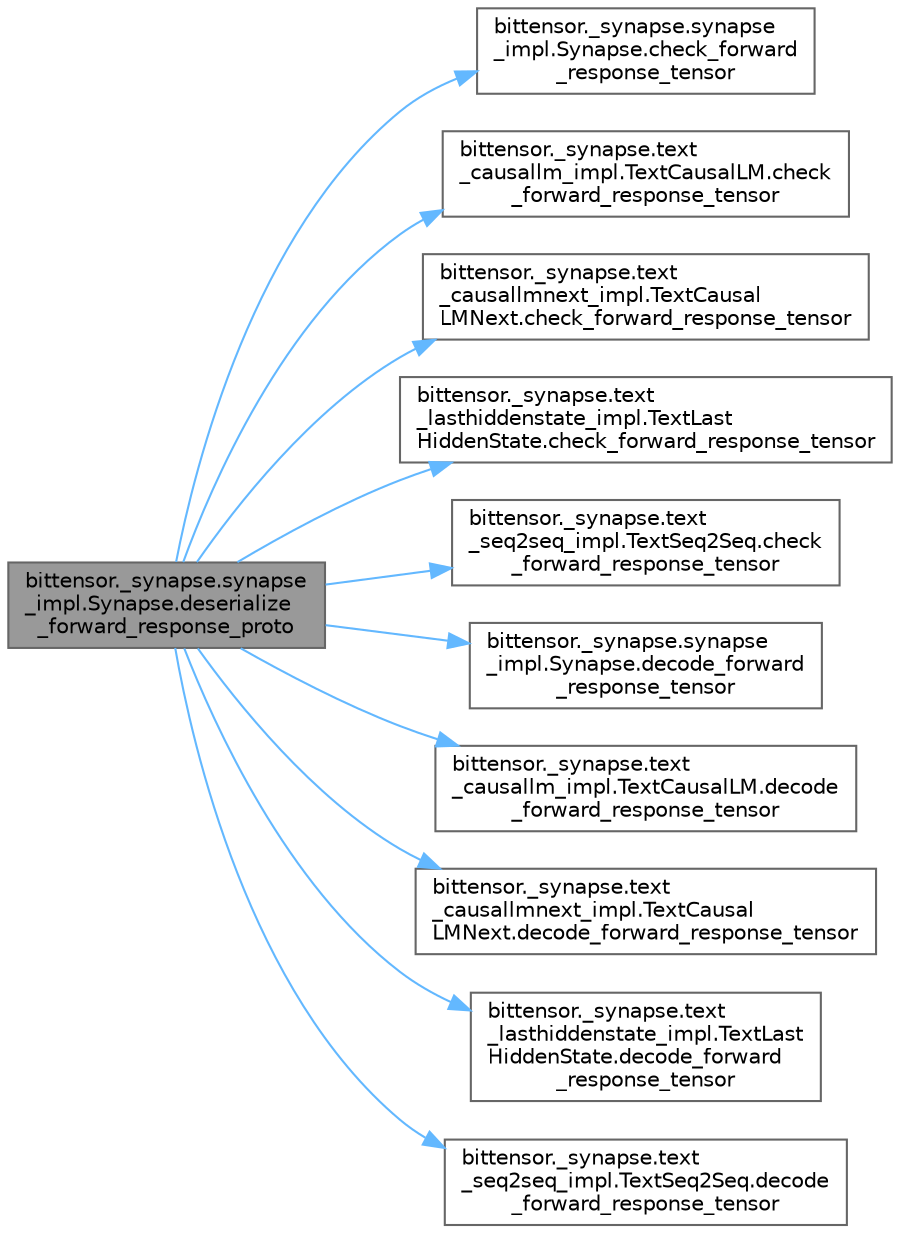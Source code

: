 digraph "bittensor._synapse.synapse_impl.Synapse.deserialize_forward_response_proto"
{
 // LATEX_PDF_SIZE
  bgcolor="transparent";
  edge [fontname=Helvetica,fontsize=10,labelfontname=Helvetica,labelfontsize=10];
  node [fontname=Helvetica,fontsize=10,shape=box,height=0.2,width=0.4];
  rankdir="LR";
  Node1 [label="bittensor._synapse.synapse\l_impl.Synapse.deserialize\l_forward_response_proto",height=0.2,width=0.4,color="gray40", fillcolor="grey60", style="filled", fontcolor="black",tooltip=" "];
  Node1 -> Node2 [color="steelblue1",style="solid"];
  Node2 [label="bittensor._synapse.synapse\l_impl.Synapse.check_forward\l_response_tensor",height=0.2,width=0.4,color="grey40", fillcolor="white", style="filled",URL="$classbittensor_1_1__synapse_1_1synapse__impl_1_1_synapse.html#acb6d69d2b432bde2495df6b668f17c40",tooltip=" "];
  Node1 -> Node3 [color="steelblue1",style="solid"];
  Node3 [label="bittensor._synapse.text\l_causallm_impl.TextCausalLM.check\l_forward_response_tensor",height=0.2,width=0.4,color="grey40", fillcolor="white", style="filled",URL="$classbittensor_1_1__synapse_1_1text__causallm__impl_1_1_text_causal_l_m.html#aa8258678931f1079df46b25effc7c6ae",tooltip=" "];
  Node1 -> Node4 [color="steelblue1",style="solid"];
  Node4 [label="bittensor._synapse.text\l_causallmnext_impl.TextCausal\lLMNext.check_forward_response_tensor",height=0.2,width=0.4,color="grey40", fillcolor="white", style="filled",URL="$classbittensor_1_1__synapse_1_1text__causallmnext__impl_1_1_text_causal_l_m_next.html#afc8e389fd4f4542a529c17015e4873c9",tooltip=" "];
  Node1 -> Node5 [color="steelblue1",style="solid"];
  Node5 [label="bittensor._synapse.text\l_lasthiddenstate_impl.TextLast\lHiddenState.check_forward_response_tensor",height=0.2,width=0.4,color="grey40", fillcolor="white", style="filled",URL="$classbittensor_1_1__synapse_1_1text__lasthiddenstate__impl_1_1_text_last_hidden_state.html#a0cddb0459ec9cf15108b44b8ebbff729",tooltip=" "];
  Node1 -> Node6 [color="steelblue1",style="solid"];
  Node6 [label="bittensor._synapse.text\l_seq2seq_impl.TextSeq2Seq.check\l_forward_response_tensor",height=0.2,width=0.4,color="grey40", fillcolor="white", style="filled",URL="$classbittensor_1_1__synapse_1_1text__seq2seq__impl_1_1_text_seq2_seq.html#a0b7faeaa47748cc897d45af9b776b971",tooltip=" "];
  Node1 -> Node7 [color="steelblue1",style="solid"];
  Node7 [label="bittensor._synapse.synapse\l_impl.Synapse.decode_forward\l_response_tensor",height=0.2,width=0.4,color="grey40", fillcolor="white", style="filled",URL="$classbittensor_1_1__synapse_1_1synapse__impl_1_1_synapse.html#a25615a9c2971459105fc13b81e942dd1",tooltip=" "];
  Node1 -> Node8 [color="steelblue1",style="solid"];
  Node8 [label="bittensor._synapse.text\l_causallm_impl.TextCausalLM.decode\l_forward_response_tensor",height=0.2,width=0.4,color="grey40", fillcolor="white", style="filled",URL="$classbittensor_1_1__synapse_1_1text__causallm__impl_1_1_text_causal_l_m.html#a9760176f469882d933dac28509894c2a",tooltip=" "];
  Node1 -> Node9 [color="steelblue1",style="solid"];
  Node9 [label="bittensor._synapse.text\l_causallmnext_impl.TextCausal\lLMNext.decode_forward_response_tensor",height=0.2,width=0.4,color="grey40", fillcolor="white", style="filled",URL="$classbittensor_1_1__synapse_1_1text__causallmnext__impl_1_1_text_causal_l_m_next.html#a81a958ebdd205c9f0d2871646a43e253",tooltip=" "];
  Node1 -> Node10 [color="steelblue1",style="solid"];
  Node10 [label="bittensor._synapse.text\l_lasthiddenstate_impl.TextLast\lHiddenState.decode_forward\l_response_tensor",height=0.2,width=0.4,color="grey40", fillcolor="white", style="filled",URL="$classbittensor_1_1__synapse_1_1text__lasthiddenstate__impl_1_1_text_last_hidden_state.html#aaf061a9d156312b3fa192f4382f6efe6",tooltip=" "];
  Node1 -> Node11 [color="steelblue1",style="solid"];
  Node11 [label="bittensor._synapse.text\l_seq2seq_impl.TextSeq2Seq.decode\l_forward_response_tensor",height=0.2,width=0.4,color="grey40", fillcolor="white", style="filled",URL="$classbittensor_1_1__synapse_1_1text__seq2seq__impl_1_1_text_seq2_seq.html#acd5aeb67464dd247534bf97ddae8be24",tooltip=" "];
}
